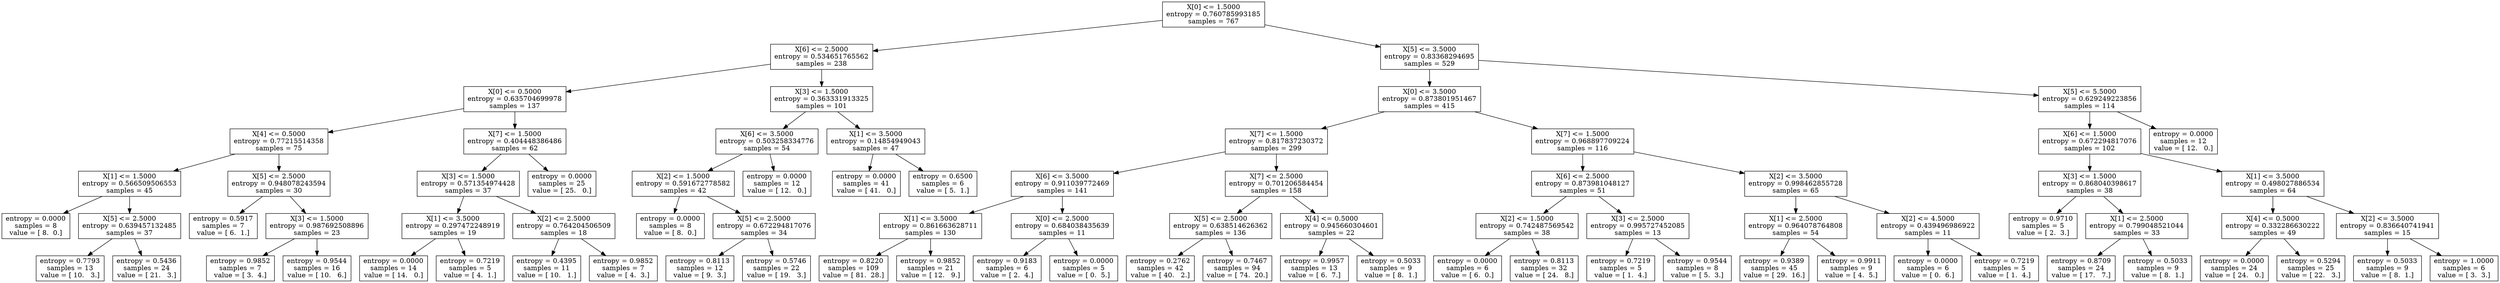 digraph Tree {
0 [label="X[0] <= 1.5000\nentropy = 0.760785993185\nsamples = 767", shape="box"] ;
1 [label="X[6] <= 2.5000\nentropy = 0.534651765562\nsamples = 238", shape="box"] ;
0 -> 1 ;
2 [label="X[0] <= 0.5000\nentropy = 0.635704699978\nsamples = 137", shape="box"] ;
1 -> 2 ;
3 [label="X[4] <= 0.5000\nentropy = 0.77215514358\nsamples = 75", shape="box"] ;
2 -> 3 ;
4 [label="X[1] <= 1.5000\nentropy = 0.566509506553\nsamples = 45", shape="box"] ;
3 -> 4 ;
5 [label="entropy = 0.0000\nsamples = 8\nvalue = [ 8.  0.]", shape="box"] ;
4 -> 5 ;
6 [label="X[5] <= 2.5000\nentropy = 0.639457132485\nsamples = 37", shape="box"] ;
4 -> 6 ;
7 [label="entropy = 0.7793\nsamples = 13\nvalue = [ 10.   3.]", shape="box"] ;
6 -> 7 ;
8 [label="entropy = 0.5436\nsamples = 24\nvalue = [ 21.   3.]", shape="box"] ;
6 -> 8 ;
9 [label="X[5] <= 2.5000\nentropy = 0.948078243594\nsamples = 30", shape="box"] ;
3 -> 9 ;
10 [label="entropy = 0.5917\nsamples = 7\nvalue = [ 6.  1.]", shape="box"] ;
9 -> 10 ;
11 [label="X[3] <= 1.5000\nentropy = 0.987692508896\nsamples = 23", shape="box"] ;
9 -> 11 ;
12 [label="entropy = 0.9852\nsamples = 7\nvalue = [ 3.  4.]", shape="box"] ;
11 -> 12 ;
13 [label="entropy = 0.9544\nsamples = 16\nvalue = [ 10.   6.]", shape="box"] ;
11 -> 13 ;
14 [label="X[7] <= 1.5000\nentropy = 0.404448386486\nsamples = 62", shape="box"] ;
2 -> 14 ;
15 [label="X[3] <= 1.5000\nentropy = 0.571354974428\nsamples = 37", shape="box"] ;
14 -> 15 ;
16 [label="X[1] <= 3.5000\nentropy = 0.297472248919\nsamples = 19", shape="box"] ;
15 -> 16 ;
17 [label="entropy = 0.0000\nsamples = 14\nvalue = [ 14.   0.]", shape="box"] ;
16 -> 17 ;
18 [label="entropy = 0.7219\nsamples = 5\nvalue = [ 4.  1.]", shape="box"] ;
16 -> 18 ;
19 [label="X[2] <= 2.5000\nentropy = 0.764204506509\nsamples = 18", shape="box"] ;
15 -> 19 ;
20 [label="entropy = 0.4395\nsamples = 11\nvalue = [ 10.   1.]", shape="box"] ;
19 -> 20 ;
21 [label="entropy = 0.9852\nsamples = 7\nvalue = [ 4.  3.]", shape="box"] ;
19 -> 21 ;
22 [label="entropy = 0.0000\nsamples = 25\nvalue = [ 25.   0.]", shape="box"] ;
14 -> 22 ;
23 [label="X[3] <= 1.5000\nentropy = 0.363331913325\nsamples = 101", shape="box"] ;
1 -> 23 ;
24 [label="X[6] <= 3.5000\nentropy = 0.503258334776\nsamples = 54", shape="box"] ;
23 -> 24 ;
25 [label="X[2] <= 1.5000\nentropy = 0.591672778582\nsamples = 42", shape="box"] ;
24 -> 25 ;
26 [label="entropy = 0.0000\nsamples = 8\nvalue = [ 8.  0.]", shape="box"] ;
25 -> 26 ;
27 [label="X[5] <= 2.5000\nentropy = 0.672294817076\nsamples = 34", shape="box"] ;
25 -> 27 ;
28 [label="entropy = 0.8113\nsamples = 12\nvalue = [ 9.  3.]", shape="box"] ;
27 -> 28 ;
29 [label="entropy = 0.5746\nsamples = 22\nvalue = [ 19.   3.]", shape="box"] ;
27 -> 29 ;
30 [label="entropy = 0.0000\nsamples = 12\nvalue = [ 12.   0.]", shape="box"] ;
24 -> 30 ;
31 [label="X[1] <= 3.5000\nentropy = 0.14854949043\nsamples = 47", shape="box"] ;
23 -> 31 ;
32 [label="entropy = 0.0000\nsamples = 41\nvalue = [ 41.   0.]", shape="box"] ;
31 -> 32 ;
33 [label="entropy = 0.6500\nsamples = 6\nvalue = [ 5.  1.]", shape="box"] ;
31 -> 33 ;
34 [label="X[5] <= 3.5000\nentropy = 0.83368294695\nsamples = 529", shape="box"] ;
0 -> 34 ;
35 [label="X[0] <= 3.5000\nentropy = 0.873801951467\nsamples = 415", shape="box"] ;
34 -> 35 ;
36 [label="X[7] <= 1.5000\nentropy = 0.817837230372\nsamples = 299", shape="box"] ;
35 -> 36 ;
37 [label="X[6] <= 3.5000\nentropy = 0.911039772469\nsamples = 141", shape="box"] ;
36 -> 37 ;
38 [label="X[1] <= 3.5000\nentropy = 0.861663628711\nsamples = 130", shape="box"] ;
37 -> 38 ;
39 [label="entropy = 0.8220\nsamples = 109\nvalue = [ 81.  28.]", shape="box"] ;
38 -> 39 ;
40 [label="entropy = 0.9852\nsamples = 21\nvalue = [ 12.   9.]", shape="box"] ;
38 -> 40 ;
41 [label="X[0] <= 2.5000\nentropy = 0.684038435639\nsamples = 11", shape="box"] ;
37 -> 41 ;
42 [label="entropy = 0.9183\nsamples = 6\nvalue = [ 2.  4.]", shape="box"] ;
41 -> 42 ;
43 [label="entropy = 0.0000\nsamples = 5\nvalue = [ 0.  5.]", shape="box"] ;
41 -> 43 ;
44 [label="X[7] <= 2.5000\nentropy = 0.701206584454\nsamples = 158", shape="box"] ;
36 -> 44 ;
45 [label="X[5] <= 2.5000\nentropy = 0.638514626362\nsamples = 136", shape="box"] ;
44 -> 45 ;
46 [label="entropy = 0.2762\nsamples = 42\nvalue = [ 40.   2.]", shape="box"] ;
45 -> 46 ;
47 [label="entropy = 0.7467\nsamples = 94\nvalue = [ 74.  20.]", shape="box"] ;
45 -> 47 ;
48 [label="X[4] <= 0.5000\nentropy = 0.945660304601\nsamples = 22", shape="box"] ;
44 -> 48 ;
49 [label="entropy = 0.9957\nsamples = 13\nvalue = [ 6.  7.]", shape="box"] ;
48 -> 49 ;
50 [label="entropy = 0.5033\nsamples = 9\nvalue = [ 8.  1.]", shape="box"] ;
48 -> 50 ;
51 [label="X[7] <= 1.5000\nentropy = 0.968897709224\nsamples = 116", shape="box"] ;
35 -> 51 ;
52 [label="X[6] <= 2.5000\nentropy = 0.873981048127\nsamples = 51", shape="box"] ;
51 -> 52 ;
53 [label="X[2] <= 1.5000\nentropy = 0.742487569542\nsamples = 38", shape="box"] ;
52 -> 53 ;
54 [label="entropy = 0.0000\nsamples = 6\nvalue = [ 6.  0.]", shape="box"] ;
53 -> 54 ;
55 [label="entropy = 0.8113\nsamples = 32\nvalue = [ 24.   8.]", shape="box"] ;
53 -> 55 ;
56 [label="X[3] <= 2.5000\nentropy = 0.995727452085\nsamples = 13", shape="box"] ;
52 -> 56 ;
57 [label="entropy = 0.7219\nsamples = 5\nvalue = [ 1.  4.]", shape="box"] ;
56 -> 57 ;
58 [label="entropy = 0.9544\nsamples = 8\nvalue = [ 5.  3.]", shape="box"] ;
56 -> 58 ;
59 [label="X[2] <= 3.5000\nentropy = 0.998462855728\nsamples = 65", shape="box"] ;
51 -> 59 ;
60 [label="X[1] <= 2.5000\nentropy = 0.964078764808\nsamples = 54", shape="box"] ;
59 -> 60 ;
61 [label="entropy = 0.9389\nsamples = 45\nvalue = [ 29.  16.]", shape="box"] ;
60 -> 61 ;
62 [label="entropy = 0.9911\nsamples = 9\nvalue = [ 4.  5.]", shape="box"] ;
60 -> 62 ;
63 [label="X[2] <= 4.5000\nentropy = 0.439496986922\nsamples = 11", shape="box"] ;
59 -> 63 ;
64 [label="entropy = 0.0000\nsamples = 6\nvalue = [ 0.  6.]", shape="box"] ;
63 -> 64 ;
65 [label="entropy = 0.7219\nsamples = 5\nvalue = [ 1.  4.]", shape="box"] ;
63 -> 65 ;
66 [label="X[5] <= 5.5000\nentropy = 0.629249223856\nsamples = 114", shape="box"] ;
34 -> 66 ;
67 [label="X[6] <= 1.5000\nentropy = 0.672294817076\nsamples = 102", shape="box"] ;
66 -> 67 ;
68 [label="X[3] <= 1.5000\nentropy = 0.868040398617\nsamples = 38", shape="box"] ;
67 -> 68 ;
69 [label="entropy = 0.9710\nsamples = 5\nvalue = [ 2.  3.]", shape="box"] ;
68 -> 69 ;
70 [label="X[1] <= 2.5000\nentropy = 0.799048521044\nsamples = 33", shape="box"] ;
68 -> 70 ;
71 [label="entropy = 0.8709\nsamples = 24\nvalue = [ 17.   7.]", shape="box"] ;
70 -> 71 ;
72 [label="entropy = 0.5033\nsamples = 9\nvalue = [ 8.  1.]", shape="box"] ;
70 -> 72 ;
73 [label="X[1] <= 3.5000\nentropy = 0.498027886534\nsamples = 64", shape="box"] ;
67 -> 73 ;
74 [label="X[4] <= 0.5000\nentropy = 0.332286630222\nsamples = 49", shape="box"] ;
73 -> 74 ;
75 [label="entropy = 0.0000\nsamples = 24\nvalue = [ 24.   0.]", shape="box"] ;
74 -> 75 ;
76 [label="entropy = 0.5294\nsamples = 25\nvalue = [ 22.   3.]", shape="box"] ;
74 -> 76 ;
77 [label="X[2] <= 3.5000\nentropy = 0.836640741941\nsamples = 15", shape="box"] ;
73 -> 77 ;
78 [label="entropy = 0.5033\nsamples = 9\nvalue = [ 8.  1.]", shape="box"] ;
77 -> 78 ;
79 [label="entropy = 1.0000\nsamples = 6\nvalue = [ 3.  3.]", shape="box"] ;
77 -> 79 ;
80 [label="entropy = 0.0000\nsamples = 12\nvalue = [ 12.   0.]", shape="box"] ;
66 -> 80 ;
}